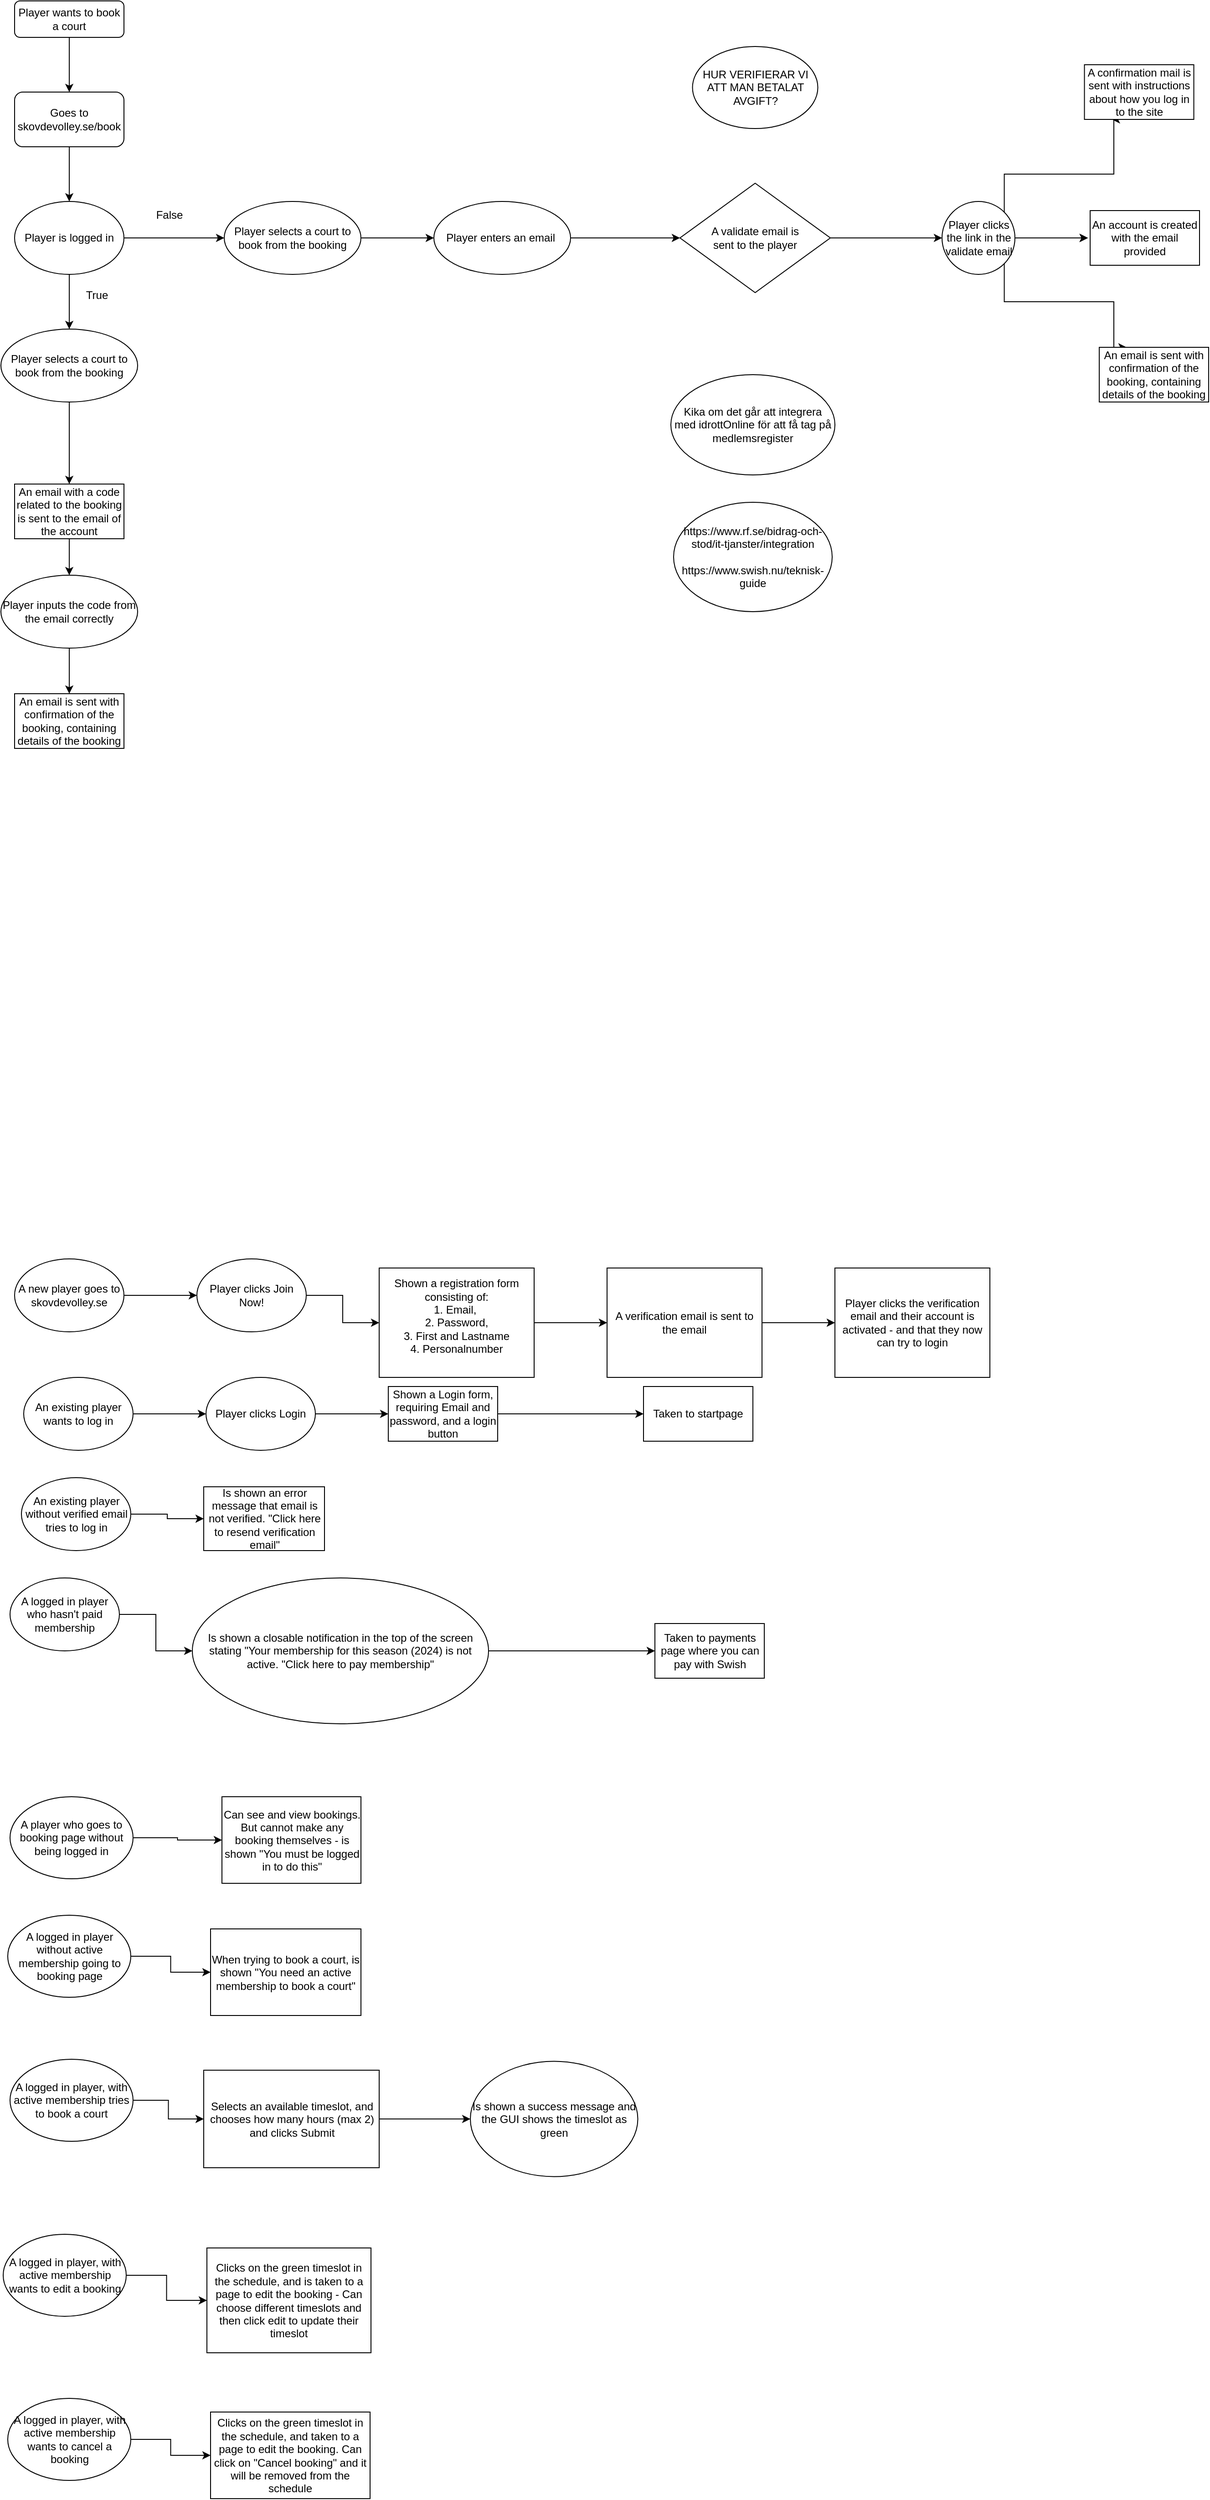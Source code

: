 <mxfile version="23.1.2" type="device" pages="4">
  <diagram id="C5RBs43oDa-KdzZeNtuy" name="Book a court">
    <mxGraphModel dx="1161" dy="1033" grid="1" gridSize="10" guides="1" tooltips="1" connect="1" arrows="1" fold="1" page="1" pageScale="1" pageWidth="827" pageHeight="1169" math="0" shadow="0">
      <root>
        <mxCell id="WIyWlLk6GJQsqaUBKTNV-0" />
        <mxCell id="WIyWlLk6GJQsqaUBKTNV-1" parent="WIyWlLk6GJQsqaUBKTNV-0" />
        <mxCell id="4PB2bU1_YNXlQjG7xLYf-2" style="edgeStyle=orthogonalEdgeStyle;rounded=0;orthogonalLoop=1;jettySize=auto;html=1;exitX=0.5;exitY=1;exitDx=0;exitDy=0;entryX=0.5;entryY=0;entryDx=0;entryDy=0;" parent="WIyWlLk6GJQsqaUBKTNV-1" source="WIyWlLk6GJQsqaUBKTNV-3" target="4PB2bU1_YNXlQjG7xLYf-0" edge="1">
          <mxGeometry relative="1" as="geometry" />
        </mxCell>
        <mxCell id="WIyWlLk6GJQsqaUBKTNV-3" value="Player wants to book a court" style="rounded=1;whiteSpace=wrap;html=1;fontSize=12;glass=0;strokeWidth=1;shadow=0;" parent="WIyWlLk6GJQsqaUBKTNV-1" vertex="1">
          <mxGeometry x="160" y="80" width="120" height="40" as="geometry" />
        </mxCell>
        <mxCell id="4PB2bU1_YNXlQjG7xLYf-4" style="edgeStyle=orthogonalEdgeStyle;rounded=0;orthogonalLoop=1;jettySize=auto;html=1;exitX=0.5;exitY=1;exitDx=0;exitDy=0;entryX=0.5;entryY=0;entryDx=0;entryDy=0;" parent="WIyWlLk6GJQsqaUBKTNV-1" source="4PB2bU1_YNXlQjG7xLYf-0" target="4PB2bU1_YNXlQjG7xLYf-3" edge="1">
          <mxGeometry relative="1" as="geometry" />
        </mxCell>
        <mxCell id="4PB2bU1_YNXlQjG7xLYf-0" value="Goes to skovdevolley.se/book" style="rounded=1;whiteSpace=wrap;html=1;" parent="WIyWlLk6GJQsqaUBKTNV-1" vertex="1">
          <mxGeometry x="160" y="180" width="120" height="60" as="geometry" />
        </mxCell>
        <mxCell id="4PB2bU1_YNXlQjG7xLYf-5" style="edgeStyle=orthogonalEdgeStyle;rounded=0;orthogonalLoop=1;jettySize=auto;html=1;exitX=0.5;exitY=1;exitDx=0;exitDy=0;entryX=0.5;entryY=0;entryDx=0;entryDy=0;" parent="WIyWlLk6GJQsqaUBKTNV-1" source="4PB2bU1_YNXlQjG7xLYf-3" target="4PB2bU1_YNXlQjG7xLYf-40" edge="1">
          <mxGeometry relative="1" as="geometry">
            <mxPoint x="220" y="440" as="targetPoint" />
          </mxGeometry>
        </mxCell>
        <mxCell id="4PB2bU1_YNXlQjG7xLYf-7" style="edgeStyle=orthogonalEdgeStyle;rounded=0;orthogonalLoop=1;jettySize=auto;html=1;exitX=1;exitY=0.5;exitDx=0;exitDy=0;entryX=0;entryY=0.5;entryDx=0;entryDy=0;" parent="WIyWlLk6GJQsqaUBKTNV-1" source="4PB2bU1_YNXlQjG7xLYf-3" target="4PB2bU1_YNXlQjG7xLYf-9" edge="1">
          <mxGeometry relative="1" as="geometry">
            <mxPoint x="390" y="340" as="targetPoint" />
          </mxGeometry>
        </mxCell>
        <mxCell id="4PB2bU1_YNXlQjG7xLYf-3" value="Player is logged in" style="ellipse;whiteSpace=wrap;html=1;" parent="WIyWlLk6GJQsqaUBKTNV-1" vertex="1">
          <mxGeometry x="160" y="300" width="120" height="80" as="geometry" />
        </mxCell>
        <mxCell id="4PB2bU1_YNXlQjG7xLYf-6" value="True" style="text;html=1;align=center;verticalAlign=middle;resizable=0;points=[];autosize=1;strokeColor=none;fillColor=none;" parent="WIyWlLk6GJQsqaUBKTNV-1" vertex="1">
          <mxGeometry x="225" y="388" width="50" height="30" as="geometry" />
        </mxCell>
        <mxCell id="4PB2bU1_YNXlQjG7xLYf-8" value="False" style="text;html=1;strokeColor=none;fillColor=none;align=center;verticalAlign=middle;whiteSpace=wrap;rounded=0;" parent="WIyWlLk6GJQsqaUBKTNV-1" vertex="1">
          <mxGeometry x="300" y="300" width="60" height="30" as="geometry" />
        </mxCell>
        <mxCell id="4PB2bU1_YNXlQjG7xLYf-12" value="" style="edgeStyle=orthogonalEdgeStyle;rounded=0;orthogonalLoop=1;jettySize=auto;html=1;" parent="WIyWlLk6GJQsqaUBKTNV-1" source="4PB2bU1_YNXlQjG7xLYf-9" target="4PB2bU1_YNXlQjG7xLYf-11" edge="1">
          <mxGeometry relative="1" as="geometry" />
        </mxCell>
        <mxCell id="4PB2bU1_YNXlQjG7xLYf-9" value="Player selects a court to book from the booking" style="ellipse;whiteSpace=wrap;html=1;" parent="WIyWlLk6GJQsqaUBKTNV-1" vertex="1">
          <mxGeometry x="390" y="300" width="150" height="80" as="geometry" />
        </mxCell>
        <mxCell id="4PB2bU1_YNXlQjG7xLYf-16" value="" style="edgeStyle=orthogonalEdgeStyle;rounded=0;orthogonalLoop=1;jettySize=auto;html=1;" parent="WIyWlLk6GJQsqaUBKTNV-1" source="4PB2bU1_YNXlQjG7xLYf-11" target="4PB2bU1_YNXlQjG7xLYf-15" edge="1">
          <mxGeometry relative="1" as="geometry" />
        </mxCell>
        <mxCell id="4PB2bU1_YNXlQjG7xLYf-11" value="Player enters an email&amp;nbsp;" style="ellipse;whiteSpace=wrap;html=1;" parent="WIyWlLk6GJQsqaUBKTNV-1" vertex="1">
          <mxGeometry x="620" y="300" width="150" height="80" as="geometry" />
        </mxCell>
        <mxCell id="4PB2bU1_YNXlQjG7xLYf-20" value="" style="edgeStyle=orthogonalEdgeStyle;rounded=0;orthogonalLoop=1;jettySize=auto;html=1;" parent="WIyWlLk6GJQsqaUBKTNV-1" source="4PB2bU1_YNXlQjG7xLYf-15" target="4PB2bU1_YNXlQjG7xLYf-19" edge="1">
          <mxGeometry relative="1" as="geometry" />
        </mxCell>
        <mxCell id="4PB2bU1_YNXlQjG7xLYf-15" value="A validate email is &lt;br&gt;sent to the player" style="rhombus;whiteSpace=wrap;html=1;" parent="WIyWlLk6GJQsqaUBKTNV-1" vertex="1">
          <mxGeometry x="890" y="280" width="165" height="120" as="geometry" />
        </mxCell>
        <mxCell id="4PB2bU1_YNXlQjG7xLYf-24" value="" style="edgeStyle=orthogonalEdgeStyle;rounded=0;orthogonalLoop=1;jettySize=auto;html=1;" parent="WIyWlLk6GJQsqaUBKTNV-1" source="4PB2bU1_YNXlQjG7xLYf-19" edge="1">
          <mxGeometry relative="1" as="geometry">
            <mxPoint x="1337.5" y="340" as="targetPoint" />
          </mxGeometry>
        </mxCell>
        <mxCell id="4PB2bU1_YNXlQjG7xLYf-28" value="" style="edgeStyle=orthogonalEdgeStyle;rounded=0;orthogonalLoop=1;jettySize=auto;html=1;" parent="WIyWlLk6GJQsqaUBKTNV-1" source="4PB2bU1_YNXlQjG7xLYf-19" edge="1">
          <mxGeometry relative="1" as="geometry">
            <mxPoint x="1337.5" y="340" as="targetPoint" />
          </mxGeometry>
        </mxCell>
        <mxCell id="4PB2bU1_YNXlQjG7xLYf-29" value="" style="edgeStyle=orthogonalEdgeStyle;rounded=0;orthogonalLoop=1;jettySize=auto;html=1;" parent="WIyWlLk6GJQsqaUBKTNV-1" source="4PB2bU1_YNXlQjG7xLYf-19" edge="1">
          <mxGeometry relative="1" as="geometry">
            <mxPoint x="1337.5" y="340" as="targetPoint" />
          </mxGeometry>
        </mxCell>
        <mxCell id="4PB2bU1_YNXlQjG7xLYf-32" style="edgeStyle=orthogonalEdgeStyle;rounded=0;orthogonalLoop=1;jettySize=auto;html=1;exitX=1;exitY=0;exitDx=0;exitDy=0;entryX=0.25;entryY=1;entryDx=0;entryDy=0;" parent="WIyWlLk6GJQsqaUBKTNV-1" source="4PB2bU1_YNXlQjG7xLYf-19" target="4PB2bU1_YNXlQjG7xLYf-34" edge="1">
          <mxGeometry relative="1" as="geometry">
            <mxPoint x="1370" y="240" as="targetPoint" />
            <Array as="points">
              <mxPoint x="1246" y="270" />
              <mxPoint x="1366" y="270" />
              <mxPoint x="1366" y="210" />
            </Array>
          </mxGeometry>
        </mxCell>
        <mxCell id="4PB2bU1_YNXlQjG7xLYf-33" style="edgeStyle=orthogonalEdgeStyle;rounded=0;orthogonalLoop=1;jettySize=auto;html=1;exitX=1;exitY=1;exitDx=0;exitDy=0;entryX=0.25;entryY=0;entryDx=0;entryDy=0;" parent="WIyWlLk6GJQsqaUBKTNV-1" source="4PB2bU1_YNXlQjG7xLYf-19" target="4PB2bU1_YNXlQjG7xLYf-38" edge="1">
          <mxGeometry relative="1" as="geometry">
            <mxPoint x="1365.625" y="457.5" as="targetPoint" />
            <Array as="points">
              <mxPoint x="1246" y="410" />
              <mxPoint x="1366" y="410" />
              <mxPoint x="1366" y="460" />
            </Array>
          </mxGeometry>
        </mxCell>
        <mxCell id="4PB2bU1_YNXlQjG7xLYf-19" value="Player clicks the link in the validate email" style="ellipse;whiteSpace=wrap;html=1;" parent="WIyWlLk6GJQsqaUBKTNV-1" vertex="1">
          <mxGeometry x="1177.5" y="300" width="80" height="80" as="geometry" />
        </mxCell>
        <mxCell id="4PB2bU1_YNXlQjG7xLYf-34" value="A confirmation mail is sent with instructions about how you log in to the site" style="whiteSpace=wrap;html=1;" parent="WIyWlLk6GJQsqaUBKTNV-1" vertex="1">
          <mxGeometry x="1333.75" y="150" width="120" height="60" as="geometry" />
        </mxCell>
        <mxCell id="4PB2bU1_YNXlQjG7xLYf-36" value="An account is created with the email provided" style="rounded=0;whiteSpace=wrap;html=1;" parent="WIyWlLk6GJQsqaUBKTNV-1" vertex="1">
          <mxGeometry x="1340" y="310" width="120" height="60" as="geometry" />
        </mxCell>
        <mxCell id="4PB2bU1_YNXlQjG7xLYf-38" value="An email is sent with confirmation of the booking, containing details of the booking" style="whiteSpace=wrap;html=1;" parent="WIyWlLk6GJQsqaUBKTNV-1" vertex="1">
          <mxGeometry x="1350" y="460" width="120" height="60" as="geometry" />
        </mxCell>
        <mxCell id="4PB2bU1_YNXlQjG7xLYf-42" value="" style="edgeStyle=orthogonalEdgeStyle;rounded=0;orthogonalLoop=1;jettySize=auto;html=1;" parent="WIyWlLk6GJQsqaUBKTNV-1" source="4PB2bU1_YNXlQjG7xLYf-40" target="4PB2bU1_YNXlQjG7xLYf-41" edge="1">
          <mxGeometry relative="1" as="geometry" />
        </mxCell>
        <mxCell id="4PB2bU1_YNXlQjG7xLYf-40" value="Player selects a court to book from the booking" style="ellipse;whiteSpace=wrap;html=1;" parent="WIyWlLk6GJQsqaUBKTNV-1" vertex="1">
          <mxGeometry x="145" y="440" width="150" height="80" as="geometry" />
        </mxCell>
        <mxCell id="4PB2bU1_YNXlQjG7xLYf-46" style="edgeStyle=orthogonalEdgeStyle;rounded=0;orthogonalLoop=1;jettySize=auto;html=1;entryX=0.5;entryY=0;entryDx=0;entryDy=0;" parent="WIyWlLk6GJQsqaUBKTNV-1" source="4PB2bU1_YNXlQjG7xLYf-41" target="4PB2bU1_YNXlQjG7xLYf-45" edge="1">
          <mxGeometry relative="1" as="geometry" />
        </mxCell>
        <mxCell id="4PB2bU1_YNXlQjG7xLYf-41" value="An email with a code related to the booking is sent to the email of the account" style="whiteSpace=wrap;html=1;" parent="WIyWlLk6GJQsqaUBKTNV-1" vertex="1">
          <mxGeometry x="160" y="610" width="120" height="60" as="geometry" />
        </mxCell>
        <mxCell id="4PB2bU1_YNXlQjG7xLYf-48" style="edgeStyle=orthogonalEdgeStyle;rounded=0;orthogonalLoop=1;jettySize=auto;html=1;entryX=0.5;entryY=0;entryDx=0;entryDy=0;" parent="WIyWlLk6GJQsqaUBKTNV-1" source="4PB2bU1_YNXlQjG7xLYf-45" target="4PB2bU1_YNXlQjG7xLYf-49" edge="1">
          <mxGeometry relative="1" as="geometry">
            <mxPoint x="220" y="840" as="targetPoint" />
          </mxGeometry>
        </mxCell>
        <mxCell id="4PB2bU1_YNXlQjG7xLYf-45" value="Player inputs the code from the email correctly" style="ellipse;whiteSpace=wrap;html=1;" parent="WIyWlLk6GJQsqaUBKTNV-1" vertex="1">
          <mxGeometry x="145" y="710" width="150" height="80" as="geometry" />
        </mxCell>
        <mxCell id="4PB2bU1_YNXlQjG7xLYf-49" value="An email is sent with confirmation of the booking, containing details of the booking" style="whiteSpace=wrap;html=1;" parent="WIyWlLk6GJQsqaUBKTNV-1" vertex="1">
          <mxGeometry x="160" y="840" width="120" height="60" as="geometry" />
        </mxCell>
        <mxCell id="Bks4ob9Q867alq6zcvI_-0" value="HUR VERIFIERAR VI ATT MAN BETALAT AVGIFT?" style="ellipse;whiteSpace=wrap;html=1;" parent="WIyWlLk6GJQsqaUBKTNV-1" vertex="1">
          <mxGeometry x="903.75" y="130" width="137.5" height="90" as="geometry" />
        </mxCell>
        <mxCell id="dcG9m_TRaosMfiAb5hAf-0" value="Kika om det går att integrera med idrottOnline för att få tag på medlemsregister" style="ellipse;whiteSpace=wrap;html=1;" parent="WIyWlLk6GJQsqaUBKTNV-1" vertex="1">
          <mxGeometry x="880" y="490" width="180" height="110" as="geometry" />
        </mxCell>
        <mxCell id="dcG9m_TRaosMfiAb5hAf-1" value="https://www.rf.se/bidrag-och-stod/it-tjanster/integration&lt;br&gt;&lt;br&gt;https://www.swish.nu/teknisk-guide" style="ellipse;whiteSpace=wrap;html=1;" parent="WIyWlLk6GJQsqaUBKTNV-1" vertex="1">
          <mxGeometry x="883" y="630" width="174" height="120" as="geometry" />
        </mxCell>
        <mxCell id="JAfvluUh3_bAv6CJidtr-2" value="" style="edgeStyle=orthogonalEdgeStyle;rounded=0;orthogonalLoop=1;jettySize=auto;html=1;" edge="1" parent="WIyWlLk6GJQsqaUBKTNV-1" source="JAfvluUh3_bAv6CJidtr-0" target="JAfvluUh3_bAv6CJidtr-1">
          <mxGeometry relative="1" as="geometry" />
        </mxCell>
        <mxCell id="JAfvluUh3_bAv6CJidtr-0" value="A new player goes to skovdevolley.se" style="ellipse;whiteSpace=wrap;html=1;" vertex="1" parent="WIyWlLk6GJQsqaUBKTNV-1">
          <mxGeometry x="160" y="1460" width="120" height="80" as="geometry" />
        </mxCell>
        <mxCell id="JAfvluUh3_bAv6CJidtr-4" value="" style="edgeStyle=orthogonalEdgeStyle;rounded=0;orthogonalLoop=1;jettySize=auto;html=1;" edge="1" parent="WIyWlLk6GJQsqaUBKTNV-1" source="JAfvluUh3_bAv6CJidtr-1" target="JAfvluUh3_bAv6CJidtr-3">
          <mxGeometry relative="1" as="geometry" />
        </mxCell>
        <mxCell id="JAfvluUh3_bAv6CJidtr-1" value="Player clicks Join Now!" style="ellipse;whiteSpace=wrap;html=1;" vertex="1" parent="WIyWlLk6GJQsqaUBKTNV-1">
          <mxGeometry x="360" y="1460" width="120" height="80" as="geometry" />
        </mxCell>
        <mxCell id="JAfvluUh3_bAv6CJidtr-29" value="" style="edgeStyle=orthogonalEdgeStyle;rounded=0;orthogonalLoop=1;jettySize=auto;html=1;" edge="1" parent="WIyWlLk6GJQsqaUBKTNV-1" source="JAfvluUh3_bAv6CJidtr-3" target="JAfvluUh3_bAv6CJidtr-28">
          <mxGeometry relative="1" as="geometry" />
        </mxCell>
        <mxCell id="JAfvluUh3_bAv6CJidtr-3" value="&lt;div&gt;Shown a registration form consisting of:&lt;/div&gt;&lt;div&gt;1. Email,&amp;nbsp;&lt;/div&gt;&lt;div&gt;2. Password, &lt;br&gt;&lt;/div&gt;&lt;div&gt;3. First and Lastname&lt;br&gt;&lt;/div&gt;&lt;div&gt;4. Personalnumber&lt;br&gt;&lt;/div&gt;&lt;div&gt;&lt;br&gt;&lt;/div&gt;" style="whiteSpace=wrap;html=1;" vertex="1" parent="WIyWlLk6GJQsqaUBKTNV-1">
          <mxGeometry x="560" y="1470" width="170" height="120" as="geometry" />
        </mxCell>
        <mxCell id="JAfvluUh3_bAv6CJidtr-10" value="" style="edgeStyle=orthogonalEdgeStyle;rounded=0;orthogonalLoop=1;jettySize=auto;html=1;" edge="1" parent="WIyWlLk6GJQsqaUBKTNV-1" source="JAfvluUh3_bAv6CJidtr-8" target="JAfvluUh3_bAv6CJidtr-9">
          <mxGeometry relative="1" as="geometry" />
        </mxCell>
        <mxCell id="JAfvluUh3_bAv6CJidtr-8" value="An existing player wants to log in" style="ellipse;whiteSpace=wrap;html=1;" vertex="1" parent="WIyWlLk6GJQsqaUBKTNV-1">
          <mxGeometry x="170" y="1590" width="120" height="80" as="geometry" />
        </mxCell>
        <mxCell id="JAfvluUh3_bAv6CJidtr-12" value="" style="edgeStyle=orthogonalEdgeStyle;rounded=0;orthogonalLoop=1;jettySize=auto;html=1;" edge="1" parent="WIyWlLk6GJQsqaUBKTNV-1" source="JAfvluUh3_bAv6CJidtr-9" target="JAfvluUh3_bAv6CJidtr-11">
          <mxGeometry relative="1" as="geometry" />
        </mxCell>
        <mxCell id="JAfvluUh3_bAv6CJidtr-9" value="Player clicks Login" style="ellipse;whiteSpace=wrap;html=1;" vertex="1" parent="WIyWlLk6GJQsqaUBKTNV-1">
          <mxGeometry x="370" y="1590" width="120" height="80" as="geometry" />
        </mxCell>
        <mxCell id="JAfvluUh3_bAv6CJidtr-14" value="" style="edgeStyle=orthogonalEdgeStyle;rounded=0;orthogonalLoop=1;jettySize=auto;html=1;" edge="1" parent="WIyWlLk6GJQsqaUBKTNV-1" source="JAfvluUh3_bAv6CJidtr-11" target="JAfvluUh3_bAv6CJidtr-13">
          <mxGeometry relative="1" as="geometry" />
        </mxCell>
        <mxCell id="JAfvluUh3_bAv6CJidtr-11" value="Shown a Login form, requiring Email and password, and a login button" style="whiteSpace=wrap;html=1;" vertex="1" parent="WIyWlLk6GJQsqaUBKTNV-1">
          <mxGeometry x="570" y="1600" width="120" height="60" as="geometry" />
        </mxCell>
        <mxCell id="JAfvluUh3_bAv6CJidtr-13" value="Taken to startpage" style="whiteSpace=wrap;html=1;" vertex="1" parent="WIyWlLk6GJQsqaUBKTNV-1">
          <mxGeometry x="850" y="1600" width="120" height="60" as="geometry" />
        </mxCell>
        <mxCell id="JAfvluUh3_bAv6CJidtr-18" value="" style="edgeStyle=orthogonalEdgeStyle;rounded=0;orthogonalLoop=1;jettySize=auto;html=1;" edge="1" parent="WIyWlLk6GJQsqaUBKTNV-1" source="JAfvluUh3_bAv6CJidtr-16" target="JAfvluUh3_bAv6CJidtr-17">
          <mxGeometry relative="1" as="geometry" />
        </mxCell>
        <mxCell id="JAfvluUh3_bAv6CJidtr-16" value="A logged in player who hasn&#39;t paid membership" style="ellipse;whiteSpace=wrap;html=1;" vertex="1" parent="WIyWlLk6GJQsqaUBKTNV-1">
          <mxGeometry x="155" y="1810" width="120" height="80" as="geometry" />
        </mxCell>
        <mxCell id="JAfvluUh3_bAv6CJidtr-20" value="" style="edgeStyle=orthogonalEdgeStyle;rounded=0;orthogonalLoop=1;jettySize=auto;html=1;" edge="1" parent="WIyWlLk6GJQsqaUBKTNV-1" source="JAfvluUh3_bAv6CJidtr-17" target="JAfvluUh3_bAv6CJidtr-19">
          <mxGeometry relative="1" as="geometry" />
        </mxCell>
        <mxCell id="JAfvluUh3_bAv6CJidtr-17" value="Is shown a closable notification in the top of the screen stating &quot;Your membership for this season (2024) is not active. &quot;Click here to pay membership&quot;" style="ellipse;whiteSpace=wrap;html=1;" vertex="1" parent="WIyWlLk6GJQsqaUBKTNV-1">
          <mxGeometry x="355" y="1810" width="325" height="160" as="geometry" />
        </mxCell>
        <mxCell id="JAfvluUh3_bAv6CJidtr-19" value="Taken to payments page where you can pay with Swish" style="whiteSpace=wrap;html=1;" vertex="1" parent="WIyWlLk6GJQsqaUBKTNV-1">
          <mxGeometry x="862.5" y="1860" width="120" height="60" as="geometry" />
        </mxCell>
        <mxCell id="JAfvluUh3_bAv6CJidtr-24" value="" style="edgeStyle=orthogonalEdgeStyle;rounded=0;orthogonalLoop=1;jettySize=auto;html=1;" edge="1" parent="WIyWlLk6GJQsqaUBKTNV-1" source="JAfvluUh3_bAv6CJidtr-22" target="JAfvluUh3_bAv6CJidtr-23">
          <mxGeometry relative="1" as="geometry" />
        </mxCell>
        <mxCell id="JAfvluUh3_bAv6CJidtr-22" value="A player who goes to booking page without being logged in" style="ellipse;whiteSpace=wrap;html=1;" vertex="1" parent="WIyWlLk6GJQsqaUBKTNV-1">
          <mxGeometry x="155" y="2050" width="135" height="90" as="geometry" />
        </mxCell>
        <mxCell id="JAfvluUh3_bAv6CJidtr-23" value="Can see and view bookings. But cannot make any booking themselves - is shown &quot;You must be logged in to do this&quot;" style="whiteSpace=wrap;html=1;" vertex="1" parent="WIyWlLk6GJQsqaUBKTNV-1">
          <mxGeometry x="387.5" y="2050" width="152.5" height="95" as="geometry" />
        </mxCell>
        <mxCell id="JAfvluUh3_bAv6CJidtr-27" value="" style="edgeStyle=orthogonalEdgeStyle;rounded=0;orthogonalLoop=1;jettySize=auto;html=1;" edge="1" parent="WIyWlLk6GJQsqaUBKTNV-1" source="JAfvluUh3_bAv6CJidtr-25" target="JAfvluUh3_bAv6CJidtr-26">
          <mxGeometry relative="1" as="geometry" />
        </mxCell>
        <mxCell id="JAfvluUh3_bAv6CJidtr-25" value="A logged in player without active membership going to booking page" style="ellipse;whiteSpace=wrap;html=1;" vertex="1" parent="WIyWlLk6GJQsqaUBKTNV-1">
          <mxGeometry x="152.5" y="2180" width="135" height="90" as="geometry" />
        </mxCell>
        <mxCell id="JAfvluUh3_bAv6CJidtr-26" value="When trying to book a court, is shown &quot;You need an active membership to book a court&quot;" style="whiteSpace=wrap;html=1;" vertex="1" parent="WIyWlLk6GJQsqaUBKTNV-1">
          <mxGeometry x="375" y="2195" width="165" height="95" as="geometry" />
        </mxCell>
        <mxCell id="JAfvluUh3_bAv6CJidtr-31" value="" style="edgeStyle=orthogonalEdgeStyle;rounded=0;orthogonalLoop=1;jettySize=auto;html=1;" edge="1" parent="WIyWlLk6GJQsqaUBKTNV-1" source="JAfvluUh3_bAv6CJidtr-28" target="JAfvluUh3_bAv6CJidtr-30">
          <mxGeometry relative="1" as="geometry" />
        </mxCell>
        <mxCell id="JAfvluUh3_bAv6CJidtr-28" value="A verification email is sent to the email" style="whiteSpace=wrap;html=1;" vertex="1" parent="WIyWlLk6GJQsqaUBKTNV-1">
          <mxGeometry x="810" y="1470" width="170" height="120" as="geometry" />
        </mxCell>
        <mxCell id="JAfvluUh3_bAv6CJidtr-30" value="Player clicks the verification email and their account is activated - and that they now can try to login" style="whiteSpace=wrap;html=1;" vertex="1" parent="WIyWlLk6GJQsqaUBKTNV-1">
          <mxGeometry x="1060" y="1470" width="170" height="120" as="geometry" />
        </mxCell>
        <mxCell id="JAfvluUh3_bAv6CJidtr-38" value="" style="edgeStyle=orthogonalEdgeStyle;rounded=0;orthogonalLoop=1;jettySize=auto;html=1;" edge="1" parent="WIyWlLk6GJQsqaUBKTNV-1" source="JAfvluUh3_bAv6CJidtr-34" target="JAfvluUh3_bAv6CJidtr-37">
          <mxGeometry relative="1" as="geometry" />
        </mxCell>
        <mxCell id="JAfvluUh3_bAv6CJidtr-34" value="An existing player without verified email tries to log in" style="ellipse;whiteSpace=wrap;html=1;" vertex="1" parent="WIyWlLk6GJQsqaUBKTNV-1">
          <mxGeometry x="167.5" y="1700" width="120" height="80" as="geometry" />
        </mxCell>
        <mxCell id="JAfvluUh3_bAv6CJidtr-37" value="Is shown an error message that email is not verified. &quot;Click here to resend verification email&quot;" style="whiteSpace=wrap;html=1;" vertex="1" parent="WIyWlLk6GJQsqaUBKTNV-1">
          <mxGeometry x="367.5" y="1710" width="132.5" height="70" as="geometry" />
        </mxCell>
        <mxCell id="JAfvluUh3_bAv6CJidtr-41" value="" style="edgeStyle=orthogonalEdgeStyle;rounded=0;orthogonalLoop=1;jettySize=auto;html=1;" edge="1" parent="WIyWlLk6GJQsqaUBKTNV-1" source="JAfvluUh3_bAv6CJidtr-39" target="JAfvluUh3_bAv6CJidtr-40">
          <mxGeometry relative="1" as="geometry" />
        </mxCell>
        <mxCell id="JAfvluUh3_bAv6CJidtr-39" value="A logged in player, with active membership tries to book a court" style="ellipse;whiteSpace=wrap;html=1;" vertex="1" parent="WIyWlLk6GJQsqaUBKTNV-1">
          <mxGeometry x="155" y="2338" width="135" height="90" as="geometry" />
        </mxCell>
        <mxCell id="JAfvluUh3_bAv6CJidtr-43" value="" style="edgeStyle=orthogonalEdgeStyle;rounded=0;orthogonalLoop=1;jettySize=auto;html=1;" edge="1" parent="WIyWlLk6GJQsqaUBKTNV-1" source="JAfvluUh3_bAv6CJidtr-40" target="JAfvluUh3_bAv6CJidtr-42">
          <mxGeometry relative="1" as="geometry" />
        </mxCell>
        <mxCell id="JAfvluUh3_bAv6CJidtr-40" value="Selects an available timeslot, and chooses how many hours (max 2) and clicks Submit" style="whiteSpace=wrap;html=1;" vertex="1" parent="WIyWlLk6GJQsqaUBKTNV-1">
          <mxGeometry x="367.5" y="2350" width="192.5" height="107" as="geometry" />
        </mxCell>
        <mxCell id="JAfvluUh3_bAv6CJidtr-42" value="Is shown a success message and the GUI shows the timeslot as green" style="ellipse;whiteSpace=wrap;html=1;" vertex="1" parent="WIyWlLk6GJQsqaUBKTNV-1">
          <mxGeometry x="660" y="2340.25" width="183.75" height="126.5" as="geometry" />
        </mxCell>
        <mxCell id="JAfvluUh3_bAv6CJidtr-46" value="" style="edgeStyle=orthogonalEdgeStyle;rounded=0;orthogonalLoop=1;jettySize=auto;html=1;" edge="1" parent="WIyWlLk6GJQsqaUBKTNV-1" source="JAfvluUh3_bAv6CJidtr-44" target="JAfvluUh3_bAv6CJidtr-45">
          <mxGeometry relative="1" as="geometry" />
        </mxCell>
        <mxCell id="JAfvluUh3_bAv6CJidtr-44" value="A logged in player, with active membership wants to edit a booking" style="ellipse;whiteSpace=wrap;html=1;" vertex="1" parent="WIyWlLk6GJQsqaUBKTNV-1">
          <mxGeometry x="147.5" y="2530" width="135" height="90" as="geometry" />
        </mxCell>
        <mxCell id="JAfvluUh3_bAv6CJidtr-45" value="Clicks on the green timeslot in the schedule, and is taken to a page to edit the booking - Can choose different timeslots and then click edit to update their timeslot" style="whiteSpace=wrap;html=1;" vertex="1" parent="WIyWlLk6GJQsqaUBKTNV-1">
          <mxGeometry x="371" y="2545" width="180" height="115" as="geometry" />
        </mxCell>
        <mxCell id="JAfvluUh3_bAv6CJidtr-49" value="" style="edgeStyle=orthogonalEdgeStyle;rounded=0;orthogonalLoop=1;jettySize=auto;html=1;" edge="1" parent="WIyWlLk6GJQsqaUBKTNV-1" source="JAfvluUh3_bAv6CJidtr-47" target="JAfvluUh3_bAv6CJidtr-48">
          <mxGeometry relative="1" as="geometry" />
        </mxCell>
        <mxCell id="JAfvluUh3_bAv6CJidtr-47" value="A logged in player, with active membership wants to cancel a booking" style="ellipse;whiteSpace=wrap;html=1;" vertex="1" parent="WIyWlLk6GJQsqaUBKTNV-1">
          <mxGeometry x="152.5" y="2710" width="135" height="90" as="geometry" />
        </mxCell>
        <mxCell id="JAfvluUh3_bAv6CJidtr-48" value="Clicks on the green timeslot in the schedule, and taken to a page to edit the booking. Can click on &quot;Cancel booking&quot; and it will be removed from the schedule" style="whiteSpace=wrap;html=1;" vertex="1" parent="WIyWlLk6GJQsqaUBKTNV-1">
          <mxGeometry x="375" y="2725" width="175" height="95" as="geometry" />
        </mxCell>
      </root>
    </mxGraphModel>
  </diagram>
  <diagram id="RLeNbboQRWpYOaVrQTZm" name="Cancel Booking">
    <mxGraphModel dx="954" dy="642" grid="1" gridSize="10" guides="1" tooltips="1" connect="1" arrows="1" fold="1" page="1" pageScale="1" pageWidth="827" pageHeight="1169" math="0" shadow="0">
      <root>
        <mxCell id="0" />
        <mxCell id="1" parent="0" />
      </root>
    </mxGraphModel>
  </diagram>
  <diagram id="37XI8wGH_Dz90hpFk5_w" name="View Bookings">
    <mxGraphModel dx="954" dy="642" grid="1" gridSize="10" guides="1" tooltips="1" connect="1" arrows="1" fold="1" page="1" pageScale="1" pageWidth="827" pageHeight="1169" math="0" shadow="0">
      <root>
        <mxCell id="0" />
        <mxCell id="1" parent="0" />
      </root>
    </mxGraphModel>
  </diagram>
  <diagram id="9q8ck5jDxl6MJ1MQBh4C" name="Login to account">
    <mxGraphModel dx="954" dy="642" grid="1" gridSize="10" guides="1" tooltips="1" connect="1" arrows="1" fold="1" page="1" pageScale="1" pageWidth="827" pageHeight="1169" math="0" shadow="0">
      <root>
        <mxCell id="0" />
        <mxCell id="1" parent="0" />
        <mxCell id="0H2_YPBNoQDLuNR3I9r5-3" value="" style="edgeStyle=orthogonalEdgeStyle;rounded=0;orthogonalLoop=1;jettySize=auto;html=1;" edge="1" parent="1" source="0H2_YPBNoQDLuNR3I9r5-1" target="0H2_YPBNoQDLuNR3I9r5-2">
          <mxGeometry relative="1" as="geometry" />
        </mxCell>
        <mxCell id="0H2_YPBNoQDLuNR3I9r5-1" value="Player wants to login to their account" style="ellipse;whiteSpace=wrap;html=1;" vertex="1" parent="1">
          <mxGeometry x="280" y="70" width="120" height="80" as="geometry" />
        </mxCell>
        <mxCell id="0H2_YPBNoQDLuNR3I9r5-5" value="" style="edgeStyle=orthogonalEdgeStyle;rounded=0;orthogonalLoop=1;jettySize=auto;html=1;" edge="1" parent="1" source="0H2_YPBNoQDLuNR3I9r5-2" target="0H2_YPBNoQDLuNR3I9r5-4">
          <mxGeometry relative="1" as="geometry" />
        </mxCell>
        <mxCell id="0H2_YPBNoQDLuNR3I9r5-2" value="Player goes to skovdevolley and clicks Login" style="ellipse;whiteSpace=wrap;html=1;" vertex="1" parent="1">
          <mxGeometry x="280" y="230" width="120" height="80" as="geometry" />
        </mxCell>
        <mxCell id="hAa-sb2COmQGeav8OH1X-4" value="" style="edgeStyle=orthogonalEdgeStyle;rounded=0;orthogonalLoop=1;jettySize=auto;html=1;" edge="1" parent="1" source="0H2_YPBNoQDLuNR3I9r5-4" target="hAa-sb2COmQGeav8OH1X-3">
          <mxGeometry relative="1" as="geometry" />
        </mxCell>
        <mxCell id="0H2_YPBNoQDLuNR3I9r5-4" value="Player inputs email, and clicks submit" style="ellipse;whiteSpace=wrap;html=1;" vertex="1" parent="1">
          <mxGeometry x="280" y="390" width="120" height="80" as="geometry" />
        </mxCell>
        <mxCell id="hAa-sb2COmQGeav8OH1X-6" value="" style="edgeStyle=orthogonalEdgeStyle;rounded=0;orthogonalLoop=1;jettySize=auto;html=1;" edge="1" parent="1" source="hAa-sb2COmQGeav8OH1X-3" target="hAa-sb2COmQGeav8OH1X-5">
          <mxGeometry relative="1" as="geometry" />
        </mxCell>
        <mxCell id="hAa-sb2COmQGeav8OH1X-9" value="" style="edgeStyle=orthogonalEdgeStyle;rounded=0;orthogonalLoop=1;jettySize=auto;html=1;" edge="1" parent="1" source="hAa-sb2COmQGeav8OH1X-3" target="hAa-sb2COmQGeav8OH1X-8">
          <mxGeometry relative="1" as="geometry" />
        </mxCell>
        <mxCell id="hAa-sb2COmQGeav8OH1X-3" value="The email is connected to an account" style="whiteSpace=wrap;html=1;" vertex="1" parent="1">
          <mxGeometry x="280" y="560" width="120" height="60" as="geometry" />
        </mxCell>
        <mxCell id="hAa-sb2COmQGeav8OH1X-5" value="An email with a login link is sent to the email, to allow the player to log in" style="whiteSpace=wrap;html=1;" vertex="1" parent="1">
          <mxGeometry x="280" y="700" width="120" height="60" as="geometry" />
        </mxCell>
        <mxCell id="hAa-sb2COmQGeav8OH1X-7" value="True" style="text;html=1;strokeColor=none;fillColor=none;align=center;verticalAlign=middle;whiteSpace=wrap;rounded=0;" vertex="1" parent="1">
          <mxGeometry x="354" y="640" width="60" height="30" as="geometry" />
        </mxCell>
        <mxCell id="hAa-sb2COmQGeav8OH1X-8" value="An email with a link to create an account is sent to the player" style="whiteSpace=wrap;html=1;" vertex="1" parent="1">
          <mxGeometry x="480" y="560" width="120" height="60" as="geometry" />
        </mxCell>
        <mxCell id="hAa-sb2COmQGeav8OH1X-10" value="False" style="text;html=1;strokeColor=none;fillColor=none;align=center;verticalAlign=middle;whiteSpace=wrap;rounded=0;" vertex="1" parent="1">
          <mxGeometry x="414" y="555" width="60" height="30" as="geometry" />
        </mxCell>
      </root>
    </mxGraphModel>
  </diagram>
</mxfile>

